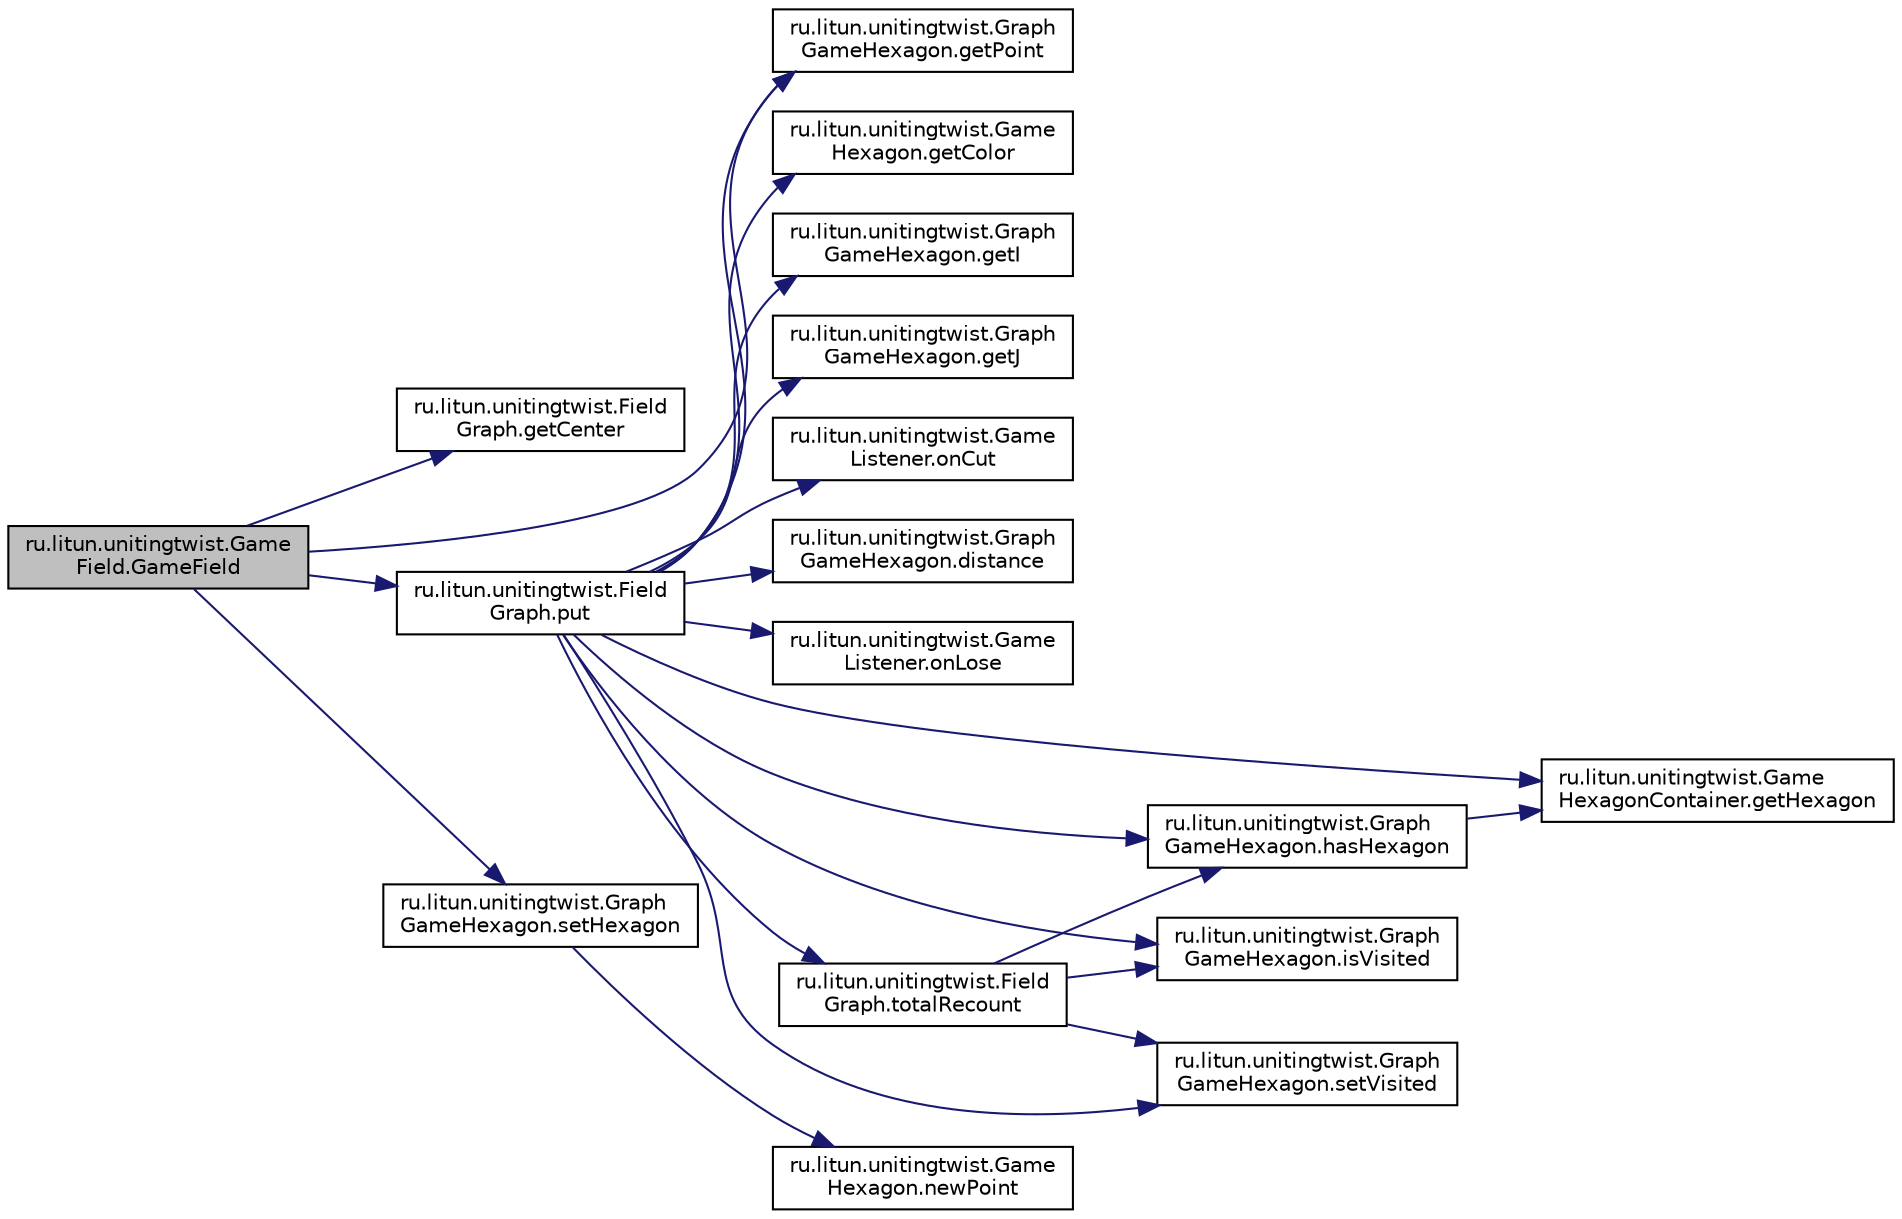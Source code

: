 digraph "ru.litun.unitingtwist.GameField.GameField"
{
  edge [fontname="Helvetica",fontsize="10",labelfontname="Helvetica",labelfontsize="10"];
  node [fontname="Helvetica",fontsize="10",shape=record];
  rankdir="LR";
  Node0 [label="ru.litun.unitingtwist.Game\lField.GameField",height=0.2,width=0.4,color="black", fillcolor="grey75", style="filled", fontcolor="black"];
  Node0 -> Node1 [color="midnightblue",fontsize="10",style="solid",fontname="Helvetica"];
  Node1 [label="ru.litun.unitingtwist.Field\lGraph.getCenter",height=0.2,width=0.4,color="black", fillcolor="white", style="filled",URL="$classru_1_1litun_1_1unitingtwist_1_1_field_graph.html#a741d31fb3467c2064ab5d4a8acfac99e"];
  Node0 -> Node2 [color="midnightblue",fontsize="10",style="solid",fontname="Helvetica"];
  Node2 [label="ru.litun.unitingtwist.Graph\lGameHexagon.getPoint",height=0.2,width=0.4,color="black", fillcolor="white", style="filled",URL="$classru_1_1litun_1_1unitingtwist_1_1_graph_game_hexagon.html#afccf3f35cc97c658db2bdd56b838b945"];
  Node0 -> Node3 [color="midnightblue",fontsize="10",style="solid",fontname="Helvetica"];
  Node3 [label="ru.litun.unitingtwist.Graph\lGameHexagon.setHexagon",height=0.2,width=0.4,color="black", fillcolor="white", style="filled",URL="$classru_1_1litun_1_1unitingtwist_1_1_graph_game_hexagon.html#a5bd689eaf6ccd3ce3598ae62f6def779"];
  Node3 -> Node4 [color="midnightblue",fontsize="10",style="solid",fontname="Helvetica"];
  Node4 [label="ru.litun.unitingtwist.Game\lHexagon.newPoint",height=0.2,width=0.4,color="black", fillcolor="white", style="filled",URL="$classru_1_1litun_1_1unitingtwist_1_1_game_hexagon.html#ad60bebf76a0f097807c83e9e4795f91f"];
  Node0 -> Node5 [color="midnightblue",fontsize="10",style="solid",fontname="Helvetica"];
  Node5 [label="ru.litun.unitingtwist.Field\lGraph.put",height=0.2,width=0.4,color="black", fillcolor="white", style="filled",URL="$classru_1_1litun_1_1unitingtwist_1_1_field_graph.html#a755dd5efc29497ebbda639f094862899"];
  Node5 -> Node6 [color="midnightblue",fontsize="10",style="solid",fontname="Helvetica"];
  Node6 [label="ru.litun.unitingtwist.Game\lHexagonContainer.getHexagon",height=0.2,width=0.4,color="black", fillcolor="white", style="filled",URL="$classru_1_1litun_1_1unitingtwist_1_1_game_hexagon_container.html#ad02748b35ee83501d3e757c71965040c"];
  Node5 -> Node7 [color="midnightblue",fontsize="10",style="solid",fontname="Helvetica"];
  Node7 [label="ru.litun.unitingtwist.Game\lHexagon.getColor",height=0.2,width=0.4,color="black", fillcolor="white", style="filled",URL="$classru_1_1litun_1_1unitingtwist_1_1_game_hexagon.html#a5946e4b92db10d9aba75227f974654b9"];
  Node5 -> Node8 [color="midnightblue",fontsize="10",style="solid",fontname="Helvetica"];
  Node8 [label="ru.litun.unitingtwist.Graph\lGameHexagon.isVisited",height=0.2,width=0.4,color="black", fillcolor="white", style="filled",URL="$classru_1_1litun_1_1unitingtwist_1_1_graph_game_hexagon.html#a25be4a688521fa0dacb3efc18d58f443"];
  Node5 -> Node9 [color="midnightblue",fontsize="10",style="solid",fontname="Helvetica"];
  Node9 [label="ru.litun.unitingtwist.Graph\lGameHexagon.setVisited",height=0.2,width=0.4,color="black", fillcolor="white", style="filled",URL="$classru_1_1litun_1_1unitingtwist_1_1_graph_game_hexagon.html#a3647c94fdd8c6f215d9907d99ef2f692"];
  Node5 -> Node10 [color="midnightblue",fontsize="10",style="solid",fontname="Helvetica"];
  Node10 [label="ru.litun.unitingtwist.Graph\lGameHexagon.getI",height=0.2,width=0.4,color="black", fillcolor="white", style="filled",URL="$classru_1_1litun_1_1unitingtwist_1_1_graph_game_hexagon.html#a73ce9af729e40c9cedb59fb49df0f925"];
  Node5 -> Node11 [color="midnightblue",fontsize="10",style="solid",fontname="Helvetica"];
  Node11 [label="ru.litun.unitingtwist.Graph\lGameHexagon.getJ",height=0.2,width=0.4,color="black", fillcolor="white", style="filled",URL="$classru_1_1litun_1_1unitingtwist_1_1_graph_game_hexagon.html#a36f89a2cc0f6d69e8e6fc5179af2d9e6"];
  Node5 -> Node12 [color="midnightblue",fontsize="10",style="solid",fontname="Helvetica"];
  Node12 [label="ru.litun.unitingtwist.Graph\lGameHexagon.hasHexagon",height=0.2,width=0.4,color="black", fillcolor="white", style="filled",URL="$classru_1_1litun_1_1unitingtwist_1_1_graph_game_hexagon.html#a30ce455d1126188cee5d980526f7c0b4"];
  Node12 -> Node6 [color="midnightblue",fontsize="10",style="solid",fontname="Helvetica"];
  Node5 -> Node13 [color="midnightblue",fontsize="10",style="solid",fontname="Helvetica"];
  Node13 [label="ru.litun.unitingtwist.Game\lListener.onCut",height=0.2,width=0.4,color="black", fillcolor="white", style="filled",URL="$interfaceru_1_1litun_1_1unitingtwist_1_1_game_listener.html#adafecfd932ba0e4d5079f4539eafae51"];
  Node5 -> Node14 [color="midnightblue",fontsize="10",style="solid",fontname="Helvetica"];
  Node14 [label="ru.litun.unitingtwist.Graph\lGameHexagon.distance",height=0.2,width=0.4,color="black", fillcolor="white", style="filled",URL="$classru_1_1litun_1_1unitingtwist_1_1_graph_game_hexagon.html#a68e743b820be9d219f40ee158a471624"];
  Node5 -> Node2 [color="midnightblue",fontsize="10",style="solid",fontname="Helvetica"];
  Node5 -> Node15 [color="midnightblue",fontsize="10",style="solid",fontname="Helvetica"];
  Node15 [label="ru.litun.unitingtwist.Game\lListener.onLose",height=0.2,width=0.4,color="black", fillcolor="white", style="filled",URL="$interfaceru_1_1litun_1_1unitingtwist_1_1_game_listener.html#abacd37385eb1c46dd8ddc5c84c33e850"];
  Node5 -> Node16 [color="midnightblue",fontsize="10",style="solid",fontname="Helvetica"];
  Node16 [label="ru.litun.unitingtwist.Field\lGraph.totalRecount",height=0.2,width=0.4,color="black", fillcolor="white", style="filled",URL="$classru_1_1litun_1_1unitingtwist_1_1_field_graph.html#a002003f050d66cd83467e4e55457480c"];
  Node16 -> Node8 [color="midnightblue",fontsize="10",style="solid",fontname="Helvetica"];
  Node16 -> Node9 [color="midnightblue",fontsize="10",style="solid",fontname="Helvetica"];
  Node16 -> Node12 [color="midnightblue",fontsize="10",style="solid",fontname="Helvetica"];
}
